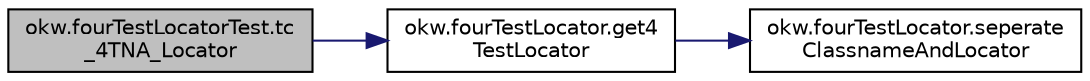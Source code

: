 digraph "okw.fourTestLocatorTest.tc_4TNA_Locator"
{
 // INTERACTIVE_SVG=YES
 // LATEX_PDF_SIZE
  edge [fontname="Helvetica",fontsize="10",labelfontname="Helvetica",labelfontsize="10"];
  node [fontname="Helvetica",fontsize="10",shape=record];
  rankdir="LR";
  Node1 [label="okw.fourTestLocatorTest.tc\l_4TNA_Locator",height=0.2,width=0.4,color="black", fillcolor="grey75", style="filled", fontcolor="black",tooltip="Suche Element mit Text und hole textfeld dazu."];
  Node1 -> Node2 [color="midnightblue",fontsize="10",style="solid",fontname="Helvetica"];
  Node2 [label="okw.fourTestLocator.get4\lTestLocator",height=0.2,width=0.4,color="black", fillcolor="white", style="filled",URL="$classokw_1_1four_test_locator.html#a72ef22482dd1e7424719d11311150d88",tooltip="Erzeugt einen locator aus dem gegebenen Wert, wenn fspL mit \"4T!\", \"4T:\" oder \"4T?..."];
  Node2 -> Node3 [color="midnightblue",fontsize="10",style="solid",fontname="Helvetica"];
  Node3 [label="okw.fourTestLocator.seperate\lClassnameAndLocator",height=0.2,width=0.4,color="black", fillcolor="white", style="filled",URL="$classokw_1_1four_test_locator.html#a6ce001cb5b4694e70bd0a82c2a00eaaf",tooltip="Trennt den Klassenbezeichner vom Locator ab."];
}
